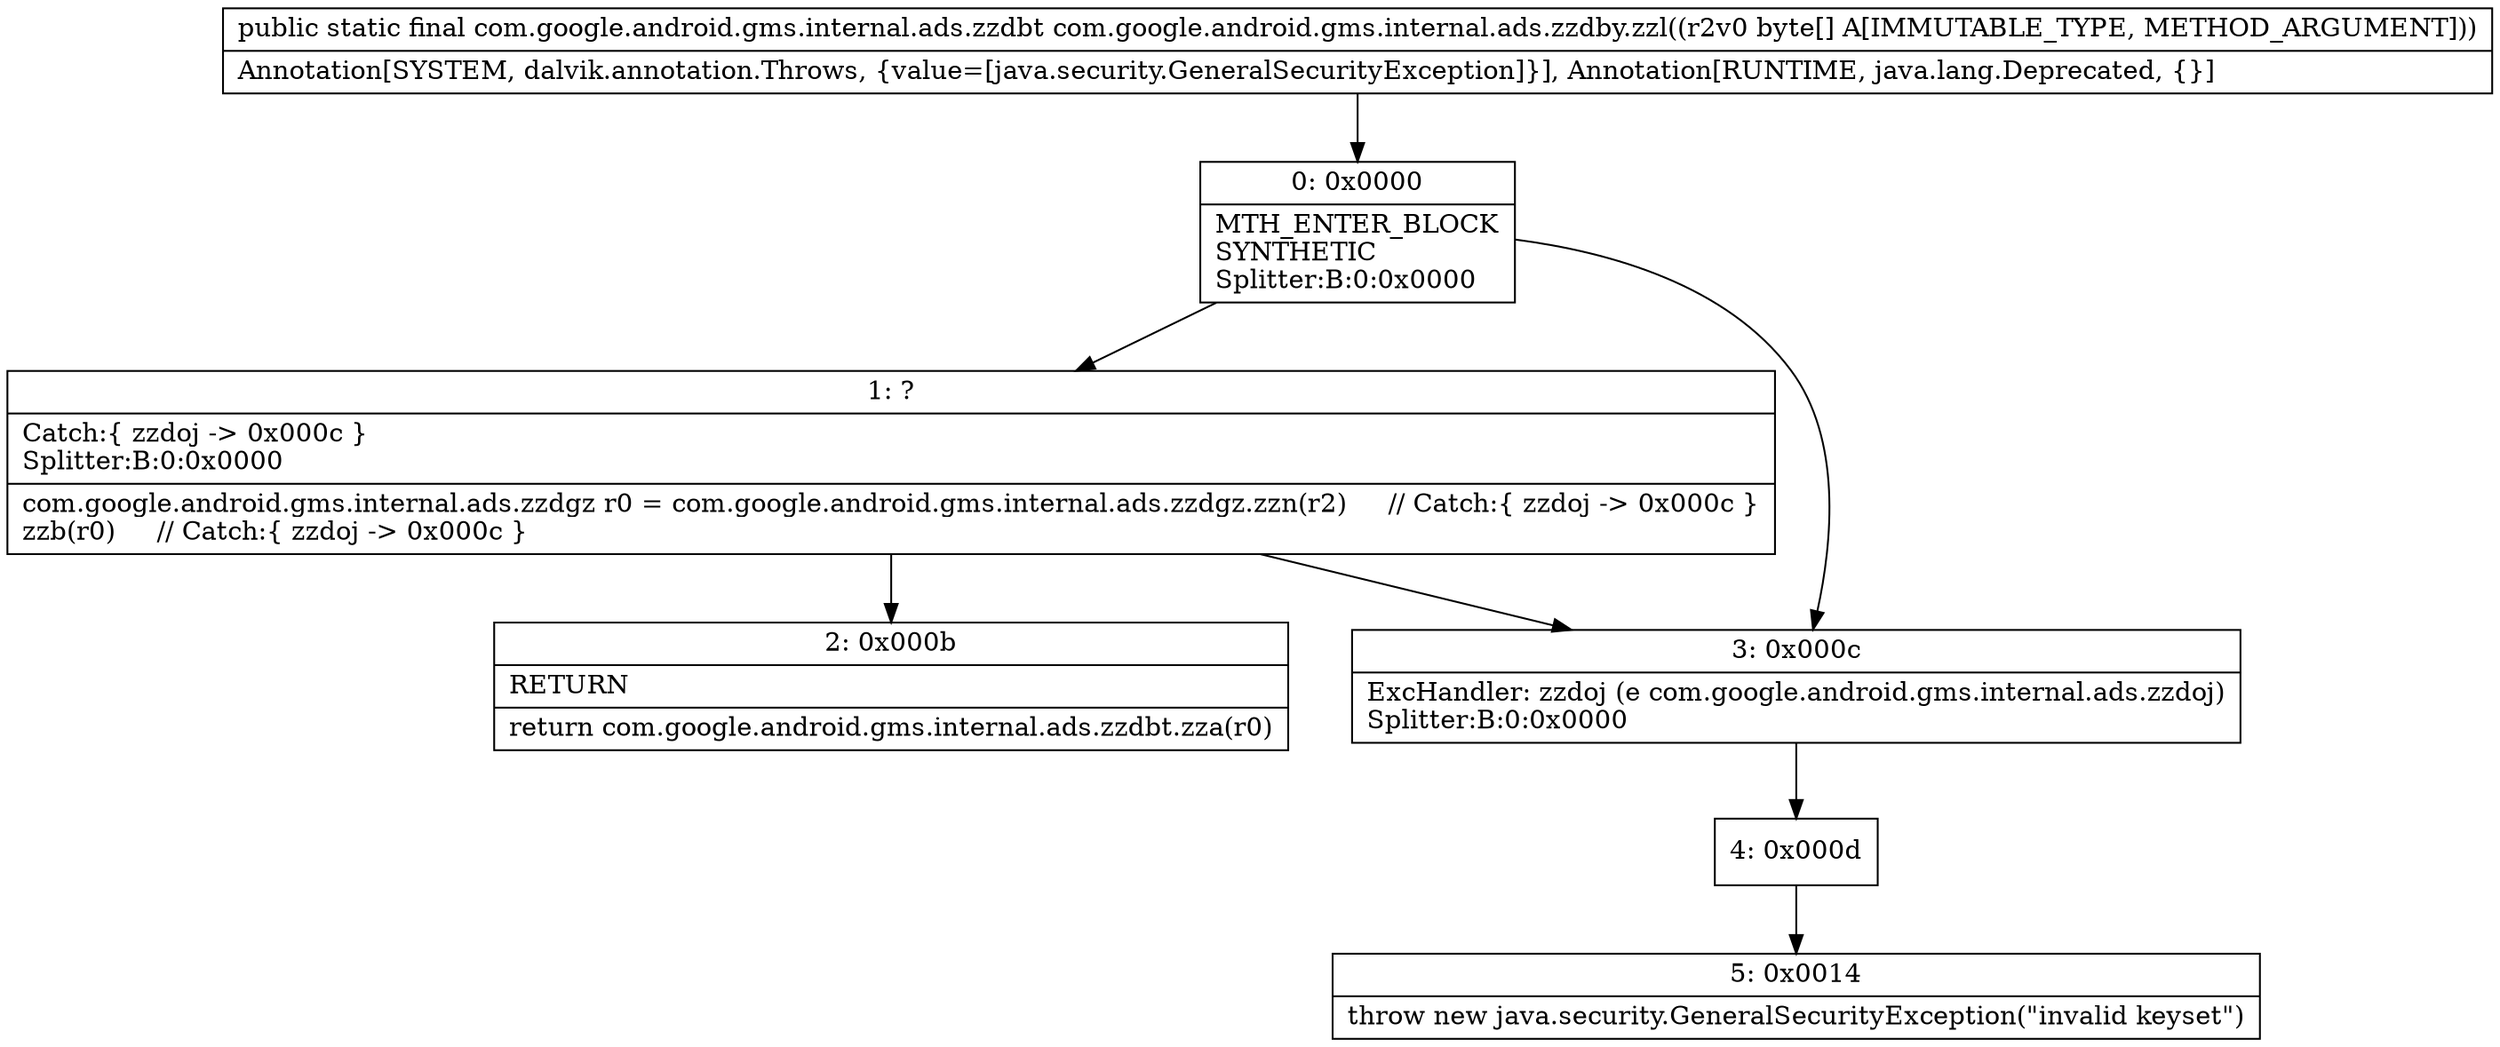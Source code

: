digraph "CFG forcom.google.android.gms.internal.ads.zzdby.zzl([B)Lcom\/google\/android\/gms\/internal\/ads\/zzdbt;" {
Node_0 [shape=record,label="{0\:\ 0x0000|MTH_ENTER_BLOCK\lSYNTHETIC\lSplitter:B:0:0x0000\l}"];
Node_1 [shape=record,label="{1\:\ ?|Catch:\{ zzdoj \-\> 0x000c \}\lSplitter:B:0:0x0000\l|com.google.android.gms.internal.ads.zzdgz r0 = com.google.android.gms.internal.ads.zzdgz.zzn(r2)     \/\/ Catch:\{ zzdoj \-\> 0x000c \}\lzzb(r0)     \/\/ Catch:\{ zzdoj \-\> 0x000c \}\l}"];
Node_2 [shape=record,label="{2\:\ 0x000b|RETURN\l|return com.google.android.gms.internal.ads.zzdbt.zza(r0)\l}"];
Node_3 [shape=record,label="{3\:\ 0x000c|ExcHandler: zzdoj (e com.google.android.gms.internal.ads.zzdoj)\lSplitter:B:0:0x0000\l}"];
Node_4 [shape=record,label="{4\:\ 0x000d}"];
Node_5 [shape=record,label="{5\:\ 0x0014|throw new java.security.GeneralSecurityException(\"invalid keyset\")\l}"];
MethodNode[shape=record,label="{public static final com.google.android.gms.internal.ads.zzdbt com.google.android.gms.internal.ads.zzdby.zzl((r2v0 byte[] A[IMMUTABLE_TYPE, METHOD_ARGUMENT]))  | Annotation[SYSTEM, dalvik.annotation.Throws, \{value=[java.security.GeneralSecurityException]\}], Annotation[RUNTIME, java.lang.Deprecated, \{\}]\l}"];
MethodNode -> Node_0;
Node_0 -> Node_1;
Node_0 -> Node_3;
Node_1 -> Node_3;
Node_1 -> Node_2;
Node_3 -> Node_4;
Node_4 -> Node_5;
}

